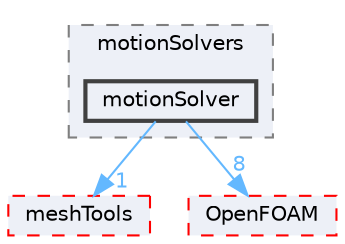 digraph "src/dynamicMesh/motionSolvers/motionSolver"
{
 // LATEX_PDF_SIZE
  bgcolor="transparent";
  edge [fontname=Helvetica,fontsize=10,labelfontname=Helvetica,labelfontsize=10];
  node [fontname=Helvetica,fontsize=10,shape=box,height=0.2,width=0.4];
  compound=true
  subgraph clusterdir_63edc9dc903196284d9e86748ed5cd67 {
    graph [ bgcolor="#edf0f7", pencolor="grey50", label="motionSolvers", fontname=Helvetica,fontsize=10 style="filled,dashed", URL="dir_63edc9dc903196284d9e86748ed5cd67.html",tooltip=""]
  dir_f08b2a025042587e1713b7e1a14ec2df [label="motionSolver", fillcolor="#edf0f7", color="grey25", style="filled,bold", URL="dir_f08b2a025042587e1713b7e1a14ec2df.html",tooltip=""];
  }
  dir_ae30ad0bef50cf391b24c614251bb9fd [label="meshTools", fillcolor="#edf0f7", color="red", style="filled,dashed", URL="dir_ae30ad0bef50cf391b24c614251bb9fd.html",tooltip=""];
  dir_c5473ff19b20e6ec4dfe5c310b3778a8 [label="OpenFOAM", fillcolor="#edf0f7", color="red", style="filled,dashed", URL="dir_c5473ff19b20e6ec4dfe5c310b3778a8.html",tooltip=""];
  dir_f08b2a025042587e1713b7e1a14ec2df->dir_ae30ad0bef50cf391b24c614251bb9fd [headlabel="1", labeldistance=1.5 headhref="dir_002444_002382.html" href="dir_002444_002382.html" color="steelblue1" fontcolor="steelblue1"];
  dir_f08b2a025042587e1713b7e1a14ec2df->dir_c5473ff19b20e6ec4dfe5c310b3778a8 [headlabel="8", labeldistance=1.5 headhref="dir_002444_002695.html" href="dir_002444_002695.html" color="steelblue1" fontcolor="steelblue1"];
}
